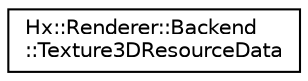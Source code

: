 digraph "Graphical Class Hierarchy"
{
  edge [fontname="Helvetica",fontsize="10",labelfontname="Helvetica",labelfontsize="10"];
  node [fontname="Helvetica",fontsize="10",shape=record];
  rankdir="LR";
  Node1 [label="Hx::Renderer::Backend\l::Texture3DResourceData",height=0.2,width=0.4,color="black", fillcolor="white", style="filled",URL="$structHx_1_1Renderer_1_1Backend_1_1Texture3DResourceData.html"];
}
